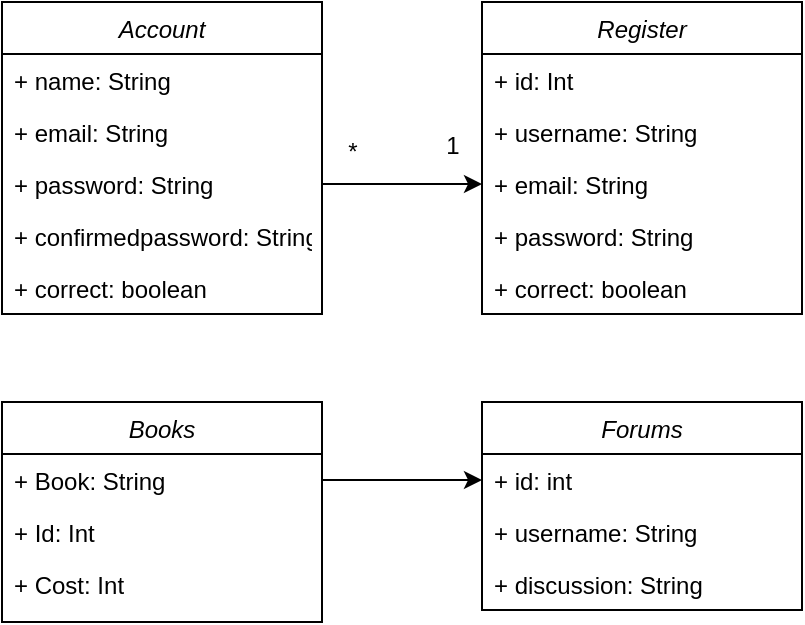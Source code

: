 <mxfile version="20.3.0" type="device"><diagram id="C5RBs43oDa-KdzZeNtuy" name="Page-1"><mxGraphModel dx="1038" dy="649" grid="1" gridSize="10" guides="1" tooltips="1" connect="1" arrows="1" fold="1" page="1" pageScale="1" pageWidth="827" pageHeight="1169" math="0" shadow="0"><root><mxCell id="WIyWlLk6GJQsqaUBKTNV-0"/><mxCell id="WIyWlLk6GJQsqaUBKTNV-1" parent="WIyWlLk6GJQsqaUBKTNV-0"/><mxCell id="m63bcGbSVluNW7EQ0npI-22" value="Register" style="swimlane;fontStyle=2;align=center;verticalAlign=top;childLayout=stackLayout;horizontal=1;startSize=26;horizontalStack=0;resizeParent=1;resizeLast=0;collapsible=1;marginBottom=0;rounded=0;shadow=0;strokeWidth=1;" parent="WIyWlLk6GJQsqaUBKTNV-1" vertex="1"><mxGeometry x="240" width="160" height="156" as="geometry"><mxRectangle x="230" y="140" width="160" height="26" as="alternateBounds"/></mxGeometry></mxCell><mxCell id="m63bcGbSVluNW7EQ0npI-23" value="+ id: Int" style="text;align=left;verticalAlign=top;spacingLeft=4;spacingRight=4;overflow=hidden;rotatable=0;points=[[0,0.5],[1,0.5]];portConstraint=eastwest;" parent="m63bcGbSVluNW7EQ0npI-22" vertex="1"><mxGeometry y="26" width="160" height="26" as="geometry"/></mxCell><mxCell id="m63bcGbSVluNW7EQ0npI-24" value="+ username: String" style="text;align=left;verticalAlign=top;spacingLeft=4;spacingRight=4;overflow=hidden;rotatable=0;points=[[0,0.5],[1,0.5]];portConstraint=eastwest;rounded=0;shadow=0;html=0;" parent="m63bcGbSVluNW7EQ0npI-22" vertex="1"><mxGeometry y="52" width="160" height="26" as="geometry"/></mxCell><mxCell id="JaYmI2iD_6hp8TBxrncC-1" value="+ email: String" style="text;align=left;verticalAlign=top;spacingLeft=4;spacingRight=4;overflow=hidden;rotatable=0;points=[[0,0.5],[1,0.5]];portConstraint=eastwest;rounded=0;shadow=0;html=0;" parent="m63bcGbSVluNW7EQ0npI-22" vertex="1"><mxGeometry y="78" width="160" height="26" as="geometry"/></mxCell><mxCell id="JaYmI2iD_6hp8TBxrncC-0" value="+ password: String" style="text;align=left;verticalAlign=top;spacingLeft=4;spacingRight=4;overflow=hidden;rotatable=0;points=[[0,0.5],[1,0.5]];portConstraint=eastwest;rounded=0;shadow=0;html=0;" parent="m63bcGbSVluNW7EQ0npI-22" vertex="1"><mxGeometry y="104" width="160" height="26" as="geometry"/></mxCell><mxCell id="JaYmI2iD_6hp8TBxrncC-7" value="+ correct: boolean" style="text;align=left;verticalAlign=top;spacingLeft=4;spacingRight=4;overflow=hidden;rotatable=0;points=[[0,0.5],[1,0.5]];portConstraint=eastwest;rounded=0;shadow=0;html=0;" parent="m63bcGbSVluNW7EQ0npI-22" vertex="1"><mxGeometry y="130" width="160" height="26" as="geometry"/></mxCell><mxCell id="JaYmI2iD_6hp8TBxrncC-58" value="Forums" style="swimlane;fontStyle=2;align=center;verticalAlign=top;childLayout=stackLayout;horizontal=1;startSize=26;horizontalStack=0;resizeParent=1;resizeLast=0;collapsible=1;marginBottom=0;rounded=0;shadow=0;strokeWidth=1;" parent="WIyWlLk6GJQsqaUBKTNV-1" vertex="1"><mxGeometry x="240" y="200" width="160" height="104" as="geometry"><mxRectangle x="230" y="140" width="160" height="26" as="alternateBounds"/></mxGeometry></mxCell><mxCell id="JaYmI2iD_6hp8TBxrncC-59" value="+ id: int" style="text;align=left;verticalAlign=top;spacingLeft=4;spacingRight=4;overflow=hidden;rotatable=0;points=[[0,0.5],[1,0.5]];portConstraint=eastwest;" parent="JaYmI2iD_6hp8TBxrncC-58" vertex="1"><mxGeometry y="26" width="160" height="26" as="geometry"/></mxCell><mxCell id="sOUHjRUp9k-8j0YgmZwC-6" value="+ username: String" style="text;align=left;verticalAlign=top;spacingLeft=4;spacingRight=4;overflow=hidden;rotatable=0;points=[[0,0.5],[1,0.5]];portConstraint=eastwest;" vertex="1" parent="JaYmI2iD_6hp8TBxrncC-58"><mxGeometry y="52" width="160" height="26" as="geometry"/></mxCell><mxCell id="sOUHjRUp9k-8j0YgmZwC-5" value="+ discussion: String" style="text;align=left;verticalAlign=top;spacingLeft=4;spacingRight=4;overflow=hidden;rotatable=0;points=[[0,0.5],[1,0.5]];portConstraint=eastwest;" vertex="1" parent="JaYmI2iD_6hp8TBxrncC-58"><mxGeometry y="78" width="160" height="26" as="geometry"/></mxCell><mxCell id="JaYmI2iD_6hp8TBxrncC-73" value="Books" style="swimlane;fontStyle=2;align=center;verticalAlign=top;childLayout=stackLayout;horizontal=1;startSize=26;horizontalStack=0;resizeParent=1;resizeLast=0;collapsible=1;marginBottom=0;rounded=0;shadow=0;strokeWidth=1;" parent="WIyWlLk6GJQsqaUBKTNV-1" vertex="1"><mxGeometry y="200" width="160" height="110" as="geometry"><mxRectangle x="230" y="140" width="160" height="26" as="alternateBounds"/></mxGeometry></mxCell><mxCell id="JaYmI2iD_6hp8TBxrncC-74" value="+ Book: String" style="text;align=left;verticalAlign=top;spacingLeft=4;spacingRight=4;overflow=hidden;rotatable=0;points=[[0,0.5],[1,0.5]];portConstraint=eastwest;" parent="JaYmI2iD_6hp8TBxrncC-73" vertex="1"><mxGeometry y="26" width="160" height="26" as="geometry"/></mxCell><mxCell id="JaYmI2iD_6hp8TBxrncC-75" value="+ Id: Int" style="text;align=left;verticalAlign=top;spacingLeft=4;spacingRight=4;overflow=hidden;rotatable=0;points=[[0,0.5],[1,0.5]];portConstraint=eastwest;rounded=0;shadow=0;html=0;" parent="JaYmI2iD_6hp8TBxrncC-73" vertex="1"><mxGeometry y="52" width="160" height="26" as="geometry"/></mxCell><mxCell id="JaYmI2iD_6hp8TBxrncC-76" value="+ Cost: Int" style="text;align=left;verticalAlign=top;spacingLeft=4;spacingRight=4;overflow=hidden;rotatable=0;points=[[0,0.5],[1,0.5]];portConstraint=eastwest;rounded=0;shadow=0;html=0;" parent="JaYmI2iD_6hp8TBxrncC-73" vertex="1"><mxGeometry y="78" width="160" height="26" as="geometry"/></mxCell><mxCell id="b3RhmRQUyMM4gsM6BhLM-0" value="Account" style="swimlane;fontStyle=2;align=center;verticalAlign=top;childLayout=stackLayout;horizontal=1;startSize=26;horizontalStack=0;resizeParent=1;resizeLast=0;collapsible=1;marginBottom=0;rounded=0;shadow=0;strokeWidth=1;" parent="WIyWlLk6GJQsqaUBKTNV-1" vertex="1"><mxGeometry width="160" height="156" as="geometry"><mxRectangle x="230" y="140" width="160" height="26" as="alternateBounds"/></mxGeometry></mxCell><mxCell id="b3RhmRQUyMM4gsM6BhLM-1" value="+ name: String" style="text;align=left;verticalAlign=top;spacingLeft=4;spacingRight=4;overflow=hidden;rotatable=0;points=[[0,0.5],[1,0.5]];portConstraint=eastwest;" parent="b3RhmRQUyMM4gsM6BhLM-0" vertex="1"><mxGeometry y="26" width="160" height="26" as="geometry"/></mxCell><mxCell id="b3RhmRQUyMM4gsM6BhLM-2" value="+ email: String" style="text;align=left;verticalAlign=top;spacingLeft=4;spacingRight=4;overflow=hidden;rotatable=0;points=[[0,0.5],[1,0.5]];portConstraint=eastwest;rounded=0;shadow=0;html=0;" parent="b3RhmRQUyMM4gsM6BhLM-0" vertex="1"><mxGeometry y="52" width="160" height="26" as="geometry"/></mxCell><mxCell id="b3RhmRQUyMM4gsM6BhLM-3" value="+ password: String" style="text;align=left;verticalAlign=top;spacingLeft=4;spacingRight=4;overflow=hidden;rotatable=0;points=[[0,0.5],[1,0.5]];portConstraint=eastwest;rounded=0;shadow=0;html=0;" parent="b3RhmRQUyMM4gsM6BhLM-0" vertex="1"><mxGeometry y="78" width="160" height="26" as="geometry"/></mxCell><mxCell id="b3RhmRQUyMM4gsM6BhLM-4" value="+ confirmedpassword: String" style="text;align=left;verticalAlign=top;spacingLeft=4;spacingRight=4;overflow=hidden;rotatable=0;points=[[0,0.5],[1,0.5]];portConstraint=eastwest;rounded=0;shadow=0;html=0;" parent="b3RhmRQUyMM4gsM6BhLM-0" vertex="1"><mxGeometry y="104" width="160" height="26" as="geometry"/></mxCell><mxCell id="b3RhmRQUyMM4gsM6BhLM-5" value="+ correct: boolean" style="text;align=left;verticalAlign=top;spacingLeft=4;spacingRight=4;overflow=hidden;rotatable=0;points=[[0,0.5],[1,0.5]];portConstraint=eastwest;rounded=0;shadow=0;html=0;" parent="b3RhmRQUyMM4gsM6BhLM-0" vertex="1"><mxGeometry y="130" width="160" height="26" as="geometry"/></mxCell><mxCell id="sOUHjRUp9k-8j0YgmZwC-2" value="1" style="text;html=1;align=center;verticalAlign=middle;resizable=0;points=[];autosize=1;strokeColor=none;fillColor=none;" vertex="1" parent="WIyWlLk6GJQsqaUBKTNV-1"><mxGeometry x="210" y="57" width="30" height="30" as="geometry"/></mxCell><mxCell id="sOUHjRUp9k-8j0YgmZwC-3" value="*" style="text;html=1;align=center;verticalAlign=middle;resizable=0;points=[];autosize=1;strokeColor=none;fillColor=none;" vertex="1" parent="WIyWlLk6GJQsqaUBKTNV-1"><mxGeometry x="160" y="60" width="30" height="30" as="geometry"/></mxCell><mxCell id="sOUHjRUp9k-8j0YgmZwC-4" style="edgeStyle=orthogonalEdgeStyle;rounded=0;orthogonalLoop=1;jettySize=auto;html=1;entryX=0;entryY=0.5;entryDx=0;entryDy=0;" edge="1" parent="WIyWlLk6GJQsqaUBKTNV-1" source="JaYmI2iD_6hp8TBxrncC-74" target="JaYmI2iD_6hp8TBxrncC-59"><mxGeometry relative="1" as="geometry"/></mxCell><mxCell id="sOUHjRUp9k-8j0YgmZwC-7" style="edgeStyle=orthogonalEdgeStyle;rounded=0;orthogonalLoop=1;jettySize=auto;html=1;" edge="1" parent="WIyWlLk6GJQsqaUBKTNV-1" source="b3RhmRQUyMM4gsM6BhLM-3" target="JaYmI2iD_6hp8TBxrncC-1"><mxGeometry relative="1" as="geometry"/></mxCell></root></mxGraphModel></diagram></mxfile>